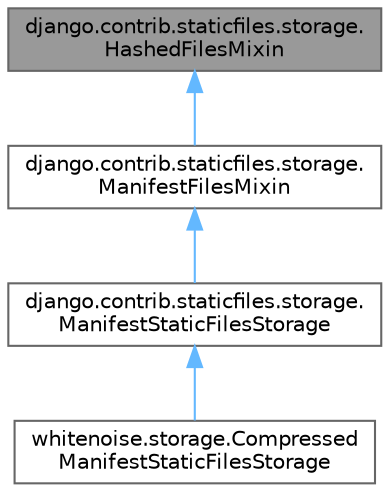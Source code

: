 digraph "django.contrib.staticfiles.storage.HashedFilesMixin"
{
 // LATEX_PDF_SIZE
  bgcolor="transparent";
  edge [fontname=Helvetica,fontsize=10,labelfontname=Helvetica,labelfontsize=10];
  node [fontname=Helvetica,fontsize=10,shape=box,height=0.2,width=0.4];
  Node1 [id="Node000001",label="django.contrib.staticfiles.storage.\lHashedFilesMixin",height=0.2,width=0.4,color="gray40", fillcolor="grey60", style="filled", fontcolor="black",tooltip=" "];
  Node1 -> Node2 [id="edge1_Node000001_Node000002",dir="back",color="steelblue1",style="solid",tooltip=" "];
  Node2 [id="Node000002",label="django.contrib.staticfiles.storage.\lManifestFilesMixin",height=0.2,width=0.4,color="gray40", fillcolor="white", style="filled",URL="$classdjango_1_1contrib_1_1staticfiles_1_1storage_1_1_manifest_files_mixin.html",tooltip=" "];
  Node2 -> Node3 [id="edge2_Node000002_Node000003",dir="back",color="steelblue1",style="solid",tooltip=" "];
  Node3 [id="Node000003",label="django.contrib.staticfiles.storage.\lManifestStaticFilesStorage",height=0.2,width=0.4,color="gray40", fillcolor="white", style="filled",URL="$classdjango_1_1contrib_1_1staticfiles_1_1storage_1_1_manifest_static_files_storage.html",tooltip=" "];
  Node3 -> Node4 [id="edge3_Node000003_Node000004",dir="back",color="steelblue1",style="solid",tooltip=" "];
  Node4 [id="Node000004",label="whitenoise.storage.Compressed\lManifestStaticFilesStorage",height=0.2,width=0.4,color="gray40", fillcolor="white", style="filled",URL="$classwhitenoise_1_1storage_1_1_compressed_manifest_static_files_storage.html",tooltip=" "];
}
